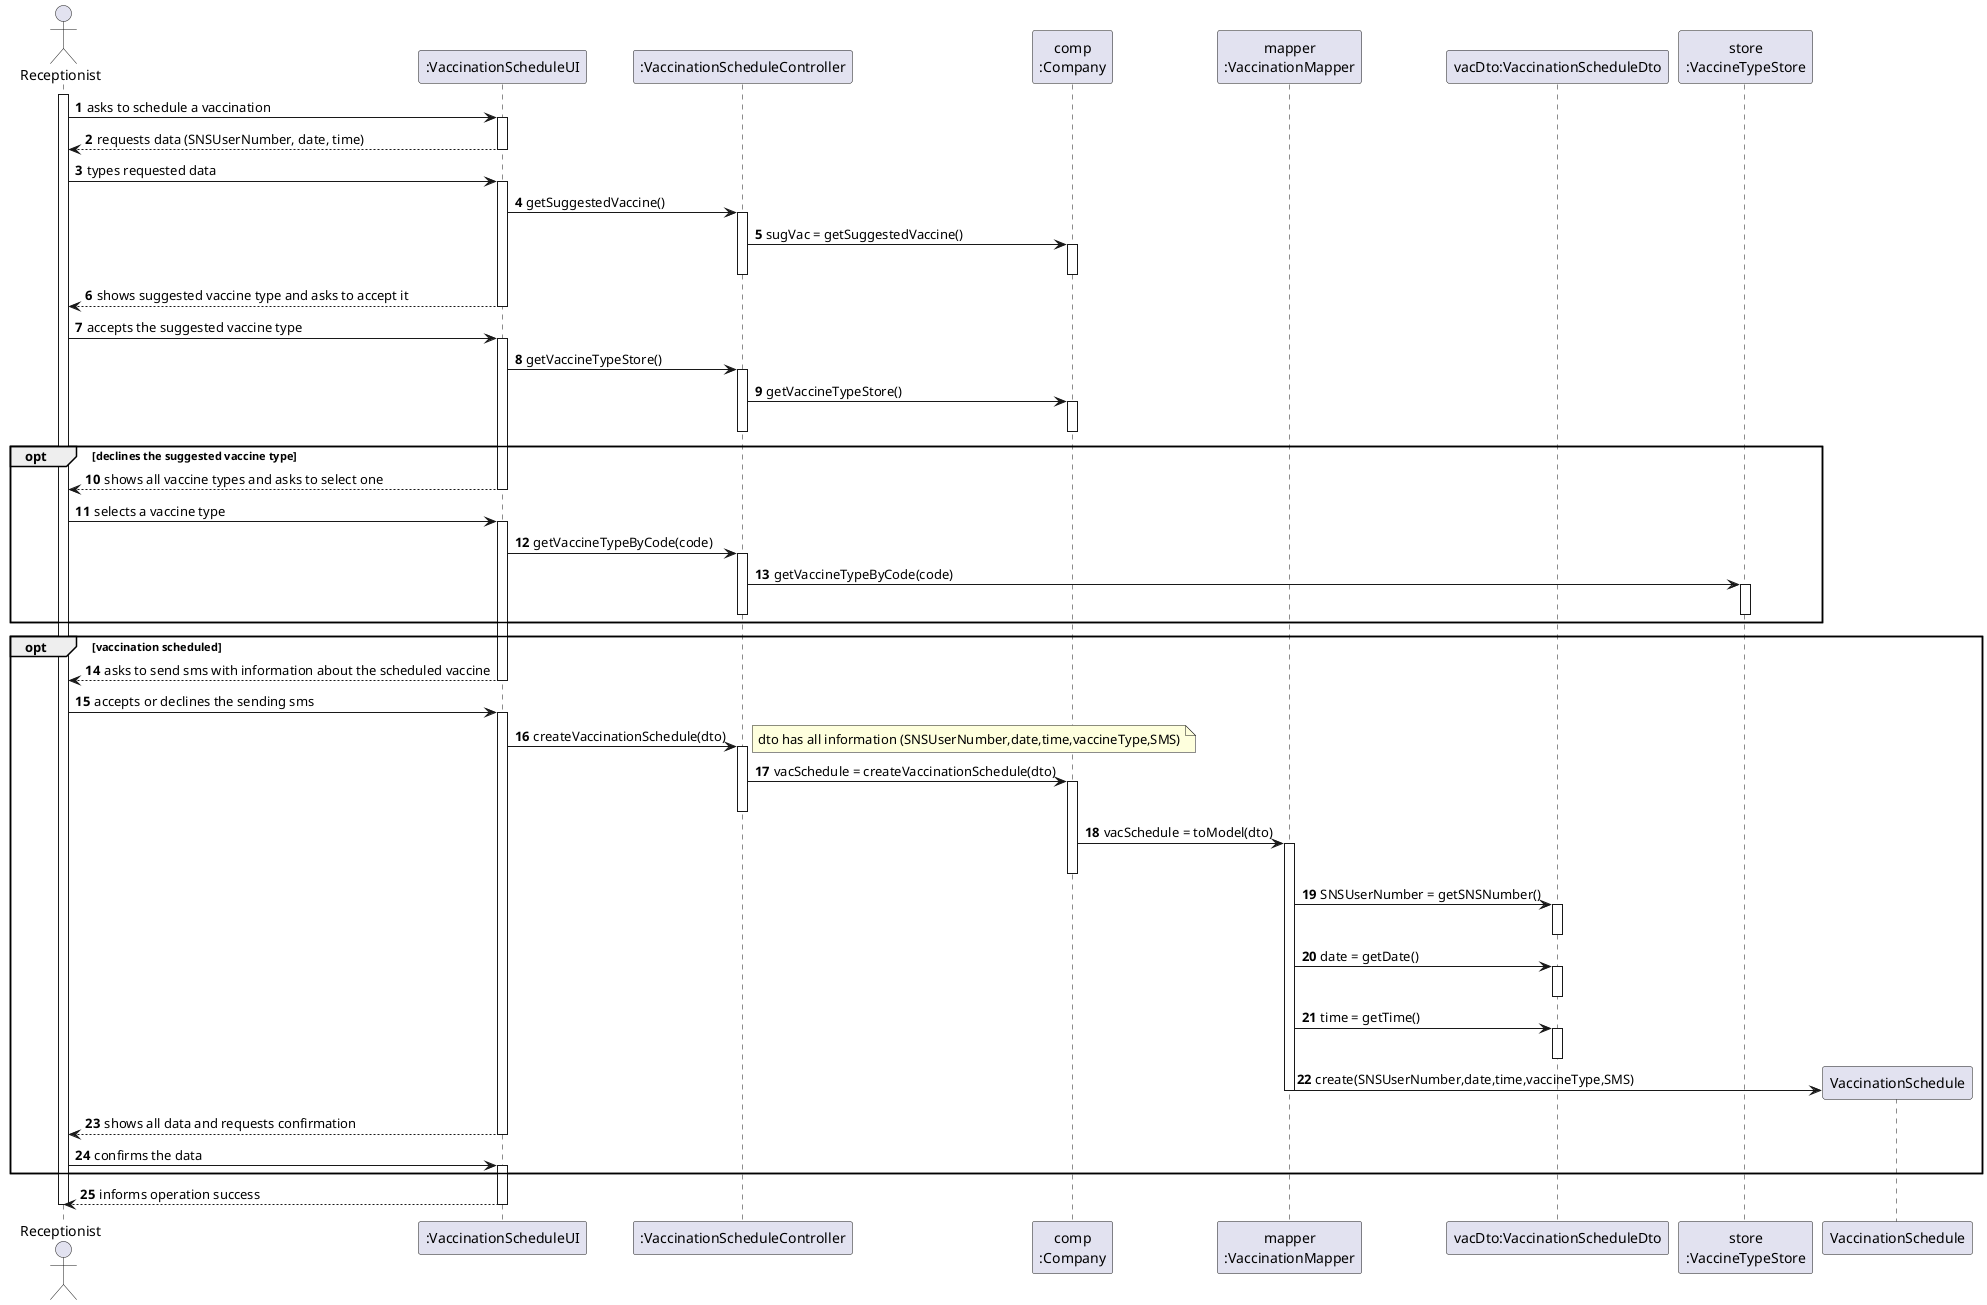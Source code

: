 @startuml US02_SD
autonumber
'hide footbox
actor "Receptionist" as RECEPT

participant ":VaccinationScheduleUI" as UI
participant ":VaccinationScheduleController" as CTRL
participant "comp\n:Company" as COMP
participant "mapper\n:VaccinationMapper" as MAPPER
participant "vacDto:VaccinationScheduleDto" as DTO
participant "store\n:VaccineTypeStore" as STORE

activate RECEPT
RECEPT -> UI : asks to schedule a vaccination
activate UI

UI --> RECEPT : requests data (SNSUserNumber, date, time)
deactivate UI

RECEPT -> UI : types requested data
activate UI

UI -> CTRL : getSuggestedVaccine()
activate CTRL

CTRL -> COMP : sugVac = getSuggestedVaccine()
activate COMP
deactivate CTRL
deactivate COMP

UI --> RECEPT : shows suggested vaccine type and asks to accept it
deactivate UI

RECEPT -> UI : accepts the suggested vaccine type
activate UI

UI -> CTRL : getVaccineTypeStore()
activate CTRL

CTRL -> COMP : getVaccineTypeStore()
activate COMP
deactivate COMP
deactivate CTRL


opt declines the suggested vaccine type
UI --> RECEPT : shows all vaccine types and asks to select one
deactivate UI

RECEPT -> UI : selects a vaccine type
activate UI

UI -> CTRL : getVaccineTypeByCode(code)
activate CTRL

CTRL -> STORE : getVaccineTypeByCode(code)
activate STORE
deactivate STORE
deactivate CTRL
end

opt vaccination scheduled 
UI --> RECEPT : asks to send sms with information about the scheduled vaccine
deactivate UI
RECEPT -> UI : accepts or declines the sending sms
activate UI

UI -> CTRL : createVaccinationSchedule(dto)
activate CTRL

note right 
dto has all information (SNSUserNumber,date,time,vaccineType,SMS)
end note
CTRL -> COMP : vacSchedule = createVaccinationSchedule(dto)
activate COMP
deactivate CTRL

COMP -> MAPPER : vacSchedule = toModel(dto)
activate MAPPER
deactivate COMP

MAPPER -> DTO : SNSUserNumber = getSNSNumber()
activate DTO
deactivate DTO

MAPPER -> DTO : date = getDate()
activate DTO
deactivate DTO

MAPPER -> DTO : time = getTime()
activate DTO
deactivate DTO
deactivate CTRL

MAPPER -> VaccinationSchedule** : create(SNSUserNumber,date,time,vaccineType,SMS)
deactivate MAPPER

UI --> RECEPT : shows all data and requests confirmation
deactivate UI
RECEPT -> UI : confirms the data
activate UI
end

UI --> RECEPT : informs operation success
deactivate UI

deactivate RECEPT

@enduml